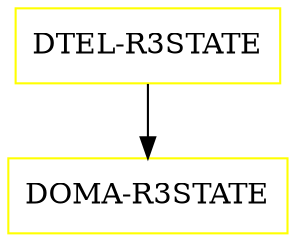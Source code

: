 digraph G {
  "DTEL-R3STATE" [shape=box,color=yellow];
  "DOMA-R3STATE" [shape=box,color=yellow,URL="./DOMA_R3STATE.html"];
  "DTEL-R3STATE" -> "DOMA-R3STATE";
}
